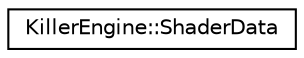 digraph "Graphical Class Hierarchy"
{
  edge [fontname="Helvetica",fontsize="10",labelfontname="Helvetica",labelfontsize="10"];
  node [fontname="Helvetica",fontsize="10",shape=record];
  rankdir="LR";
  Node0 [label="KillerEngine::ShaderData",height=0.2,width=0.4,color="black", fillcolor="white", style="filled",URL="$struct_killer_engine_1_1_shader_data.html"];
}
